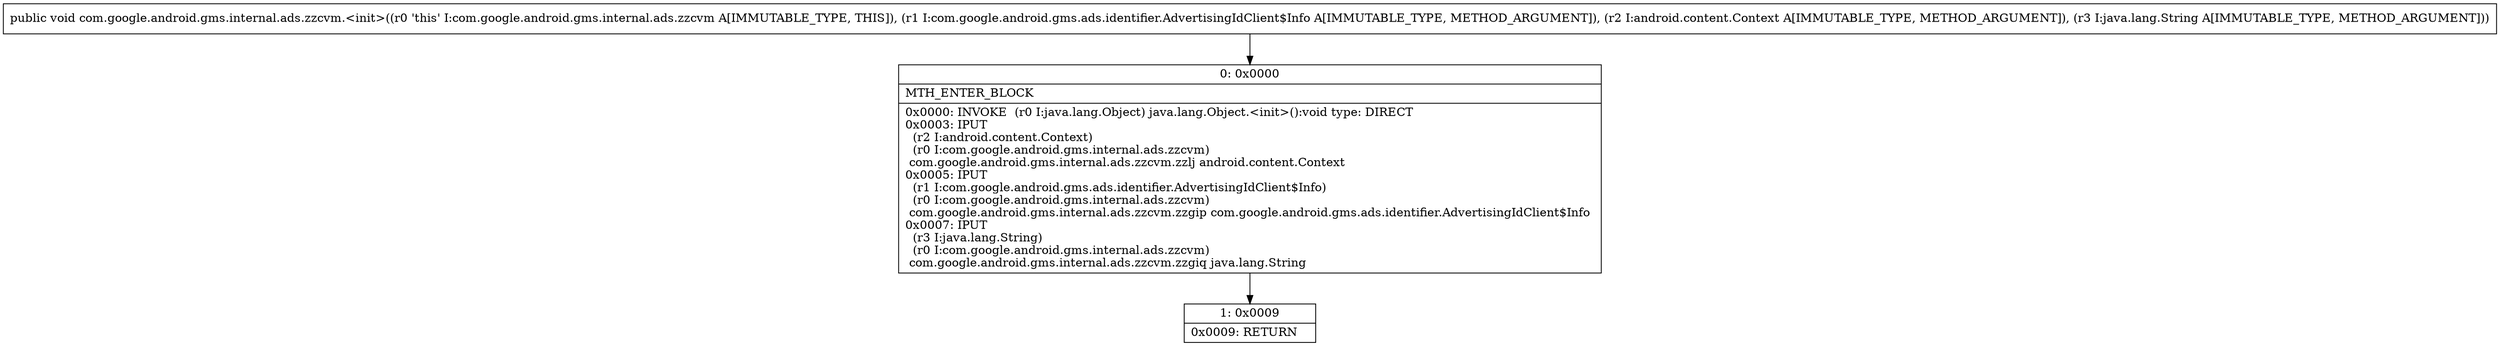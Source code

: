 digraph "CFG forcom.google.android.gms.internal.ads.zzcvm.\<init\>(Lcom\/google\/android\/gms\/ads\/identifier\/AdvertisingIdClient$Info;Landroid\/content\/Context;Ljava\/lang\/String;)V" {
Node_0 [shape=record,label="{0\:\ 0x0000|MTH_ENTER_BLOCK\l|0x0000: INVOKE  (r0 I:java.lang.Object) java.lang.Object.\<init\>():void type: DIRECT \l0x0003: IPUT  \l  (r2 I:android.content.Context)\l  (r0 I:com.google.android.gms.internal.ads.zzcvm)\l com.google.android.gms.internal.ads.zzcvm.zzlj android.content.Context \l0x0005: IPUT  \l  (r1 I:com.google.android.gms.ads.identifier.AdvertisingIdClient$Info)\l  (r0 I:com.google.android.gms.internal.ads.zzcvm)\l com.google.android.gms.internal.ads.zzcvm.zzgip com.google.android.gms.ads.identifier.AdvertisingIdClient$Info \l0x0007: IPUT  \l  (r3 I:java.lang.String)\l  (r0 I:com.google.android.gms.internal.ads.zzcvm)\l com.google.android.gms.internal.ads.zzcvm.zzgiq java.lang.String \l}"];
Node_1 [shape=record,label="{1\:\ 0x0009|0x0009: RETURN   \l}"];
MethodNode[shape=record,label="{public void com.google.android.gms.internal.ads.zzcvm.\<init\>((r0 'this' I:com.google.android.gms.internal.ads.zzcvm A[IMMUTABLE_TYPE, THIS]), (r1 I:com.google.android.gms.ads.identifier.AdvertisingIdClient$Info A[IMMUTABLE_TYPE, METHOD_ARGUMENT]), (r2 I:android.content.Context A[IMMUTABLE_TYPE, METHOD_ARGUMENT]), (r3 I:java.lang.String A[IMMUTABLE_TYPE, METHOD_ARGUMENT])) }"];
MethodNode -> Node_0;
Node_0 -> Node_1;
}

